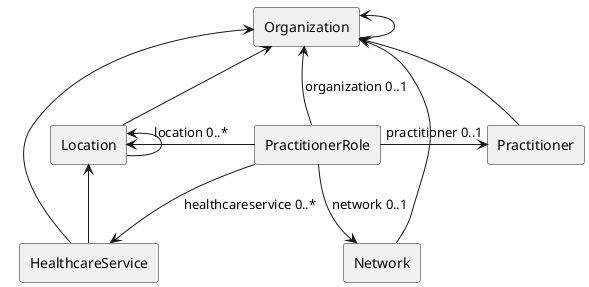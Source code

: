 @startuml

agent PractitionerRole as practitionerRole
agent Practitioner as practitioner
agent Organization as organization
agent Location as location
agent Network as network
agent HealthcareService as service


practitionerRole -right-> practitioner: "practitioner 0..1"
practitionerRole -up-> organization: "organization 0..1"
practitionerRole -down-> service: "healthcareservice 0..*"
practitionerRole -down-> network: "network 0..1"
practitionerRole -left-> location: "location 0..*"
location -up-> location
location -up-> organization 
organization -up-> organization
service -up-> location
service -up-> organization
network -up-> organization
practitioner -up-> organization

@enduml